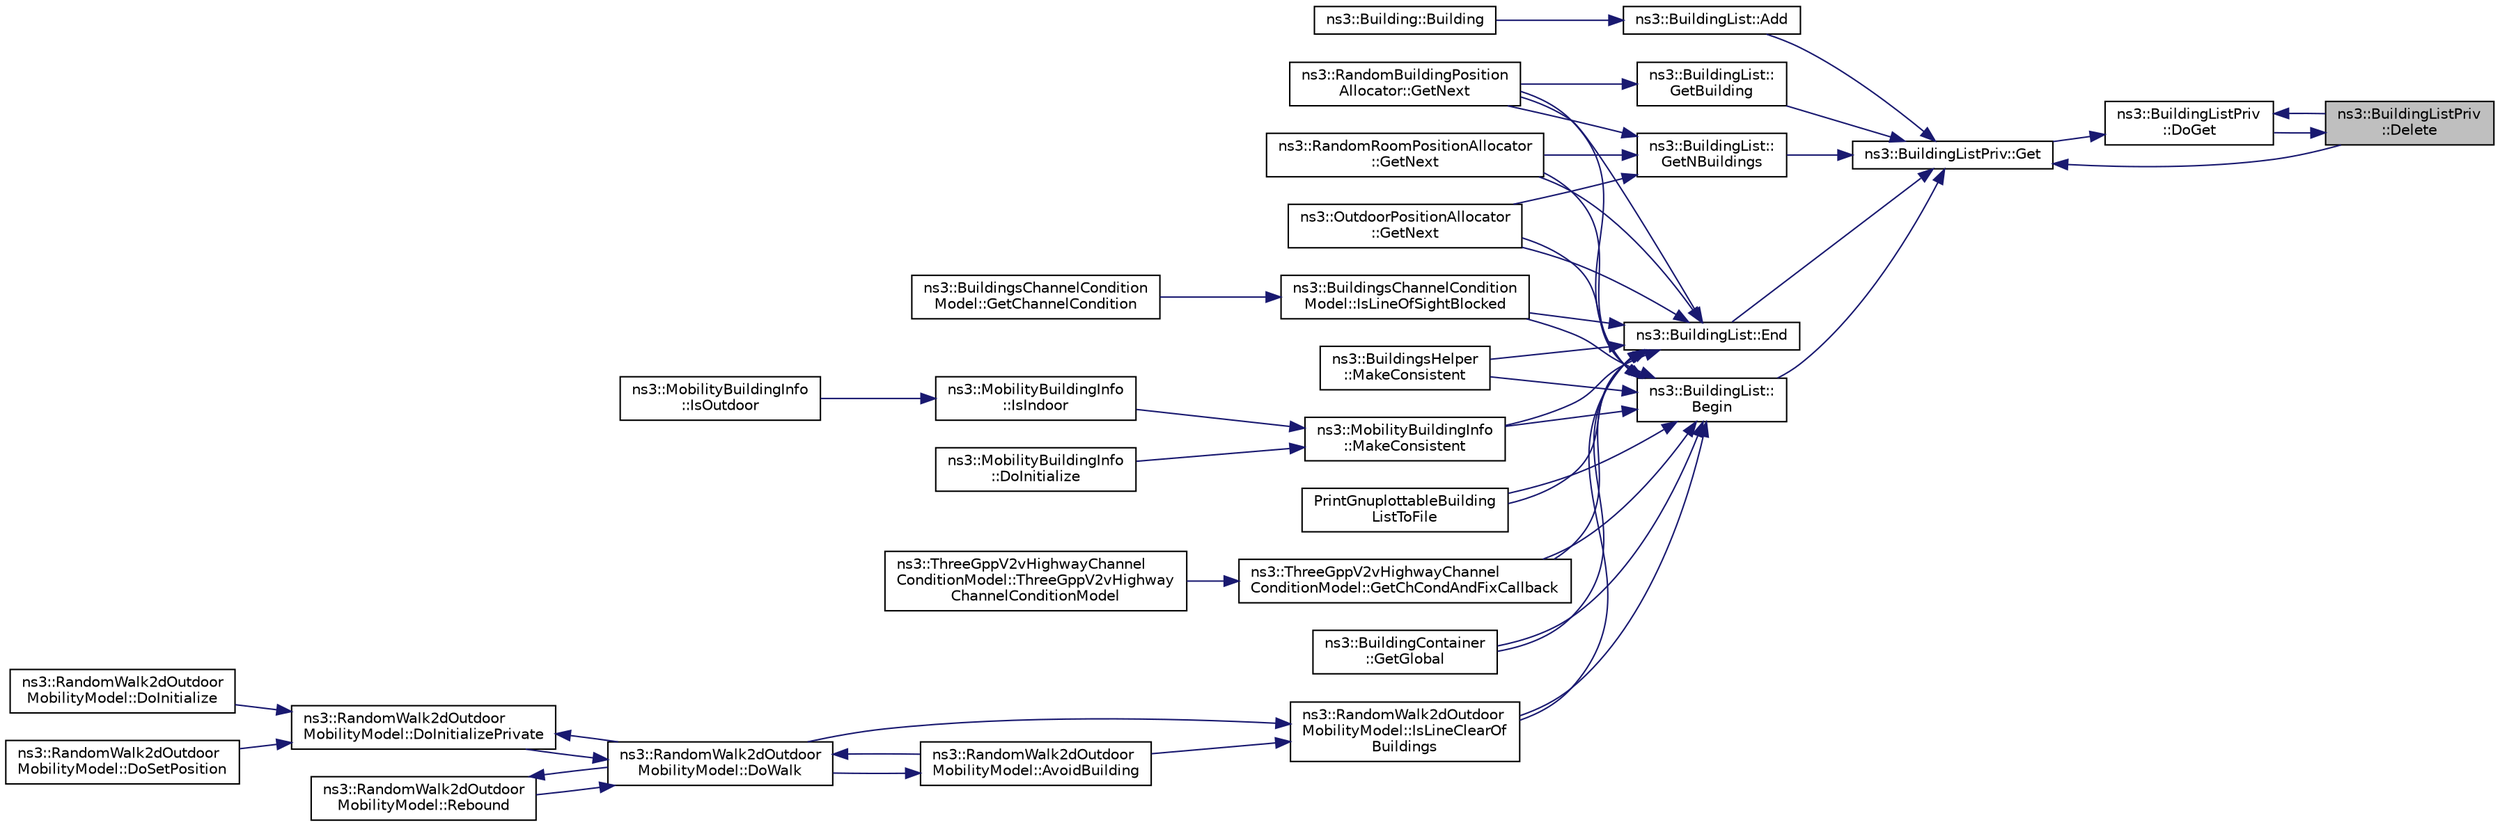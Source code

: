 digraph "ns3::BuildingListPriv::Delete"
{
 // LATEX_PDF_SIZE
  edge [fontname="Helvetica",fontsize="10",labelfontname="Helvetica",labelfontsize="10"];
  node [fontname="Helvetica",fontsize="10",shape=record];
  rankdir="RL";
  Node1 [label="ns3::BuildingListPriv\l::Delete",height=0.2,width=0.4,color="black", fillcolor="grey75", style="filled", fontcolor="black",tooltip=" "];
  Node1 -> Node2 [dir="back",color="midnightblue",fontsize="10",style="solid",fontname="Helvetica"];
  Node2 [label="ns3::BuildingListPriv\l::DoGet",height=0.2,width=0.4,color="black", fillcolor="white", style="filled",URL="$classns3_1_1_building_list_priv.html#a2cccdb7a1c13f0afc0809e1ea2bcbfeb",tooltip=" "];
  Node2 -> Node1 [dir="back",color="midnightblue",fontsize="10",style="solid",fontname="Helvetica"];
  Node2 -> Node3 [dir="back",color="midnightblue",fontsize="10",style="solid",fontname="Helvetica"];
  Node3 [label="ns3::BuildingListPriv::Get",height=0.2,width=0.4,color="black", fillcolor="white", style="filled",URL="$classns3_1_1_building_list_priv.html#aab33058ff56f83a387161cd50839227d",tooltip=" "];
  Node3 -> Node4 [dir="back",color="midnightblue",fontsize="10",style="solid",fontname="Helvetica"];
  Node4 [label="ns3::BuildingList::Add",height=0.2,width=0.4,color="black", fillcolor="white", style="filled",URL="$classns3_1_1_building_list.html#a742f48290b35f9979c8d4d3dc9717948",tooltip=" "];
  Node4 -> Node5 [dir="back",color="midnightblue",fontsize="10",style="solid",fontname="Helvetica"];
  Node5 [label="ns3::Building::Building",height=0.2,width=0.4,color="black", fillcolor="white", style="filled",URL="$classns3_1_1_building.html#a084396234ba491e17b34896481101cd9",tooltip="Create a zero-sized building located at coordinates (0.0,0.0,0.0) and with 1 floors and 1 room."];
  Node3 -> Node6 [dir="back",color="midnightblue",fontsize="10",style="solid",fontname="Helvetica"];
  Node6 [label="ns3::BuildingList::\lBegin",height=0.2,width=0.4,color="black", fillcolor="white", style="filled",URL="$classns3_1_1_building_list.html#adbb122872e11541e930f0a3afa70a479",tooltip=" "];
  Node6 -> Node7 [dir="back",color="midnightblue",fontsize="10",style="solid",fontname="Helvetica"];
  Node7 [label="ns3::ThreeGppV2vHighwayChannel\lConditionModel::GetChCondAndFixCallback",height=0.2,width=0.4,color="black", fillcolor="white", style="filled",URL="$classns3_1_1_three_gpp_v2v_highway_channel_condition_model.html#af29f5cdfe70497cda52d6772a02c408d",tooltip="Get the channel condition and redirect the callback ComputeChCond to GetChaCondWithBuildings or to Ge..."];
  Node7 -> Node8 [dir="back",color="midnightblue",fontsize="10",style="solid",fontname="Helvetica"];
  Node8 [label="ns3::ThreeGppV2vHighwayChannel\lConditionModel::ThreeGppV2vHighway\lChannelConditionModel",height=0.2,width=0.4,color="black", fillcolor="white", style="filled",URL="$classns3_1_1_three_gpp_v2v_highway_channel_condition_model.html#a8bf2e2c97a49ea709475486c38a3ed4a",tooltip="Constructor for the ThreeGppV2vHighwayChannelConditionModel class."];
  Node6 -> Node9 [dir="back",color="midnightblue",fontsize="10",style="solid",fontname="Helvetica"];
  Node9 [label="ns3::BuildingContainer\l::GetGlobal",height=0.2,width=0.4,color="black", fillcolor="white", style="filled",URL="$classns3_1_1_building_container.html#aeb981db901ebe02e4924de538191f09c",tooltip="Create a BuildingContainer that contains a list of all buildings stored in the ns3::BuildingList."];
  Node6 -> Node10 [dir="back",color="midnightblue",fontsize="10",style="solid",fontname="Helvetica"];
  Node10 [label="ns3::RandomBuildingPosition\lAllocator::GetNext",height=0.2,width=0.4,color="black", fillcolor="white", style="filled",URL="$classns3_1_1_random_building_position_allocator.html#acc13be0f1574919de88528c1189aea0e",tooltip=" "];
  Node6 -> Node11 [dir="back",color="midnightblue",fontsize="10",style="solid",fontname="Helvetica"];
  Node11 [label="ns3::OutdoorPositionAllocator\l::GetNext",height=0.2,width=0.4,color="black", fillcolor="white", style="filled",URL="$classns3_1_1_outdoor_position_allocator.html#a4689f0a076879c165213b5747eb666de",tooltip=" "];
  Node6 -> Node12 [dir="back",color="midnightblue",fontsize="10",style="solid",fontname="Helvetica"];
  Node12 [label="ns3::RandomRoomPositionAllocator\l::GetNext",height=0.2,width=0.4,color="black", fillcolor="white", style="filled",URL="$classns3_1_1_random_room_position_allocator.html#afb06193f6fb4d4e1c9febd1f8c884294",tooltip=" "];
  Node6 -> Node13 [dir="back",color="midnightblue",fontsize="10",style="solid",fontname="Helvetica"];
  Node13 [label="ns3::RandomWalk2dOutdoor\lMobilityModel::IsLineClearOf\lBuildings",height=0.2,width=0.4,color="black", fillcolor="white", style="filled",URL="$classns3_1_1_random_walk2d_outdoor_mobility_model.html#a8f72f7cdd3b550cfbf379a9bb4131e75",tooltip="Check if there is a building between two positions (or if the nextPosition is inside a building)."];
  Node13 -> Node14 [dir="back",color="midnightblue",fontsize="10",style="solid",fontname="Helvetica"];
  Node14 [label="ns3::RandomWalk2dOutdoor\lMobilityModel::AvoidBuilding",height=0.2,width=0.4,color="black", fillcolor="white", style="filled",URL="$classns3_1_1_random_walk2d_outdoor_mobility_model.html#a05a7121624c2bfbe7d1e29199e025105",tooltip="Avoid a building."];
  Node14 -> Node15 [dir="back",color="midnightblue",fontsize="10",style="solid",fontname="Helvetica"];
  Node15 [label="ns3::RandomWalk2dOutdoor\lMobilityModel::DoWalk",height=0.2,width=0.4,color="black", fillcolor="white", style="filled",URL="$classns3_1_1_random_walk2d_outdoor_mobility_model.html#a63ebca7a4a83b193c354a5464937e03c",tooltip="Walk according to position and velocity, until distance is reached, time is reached,..."];
  Node15 -> Node14 [dir="back",color="midnightblue",fontsize="10",style="solid",fontname="Helvetica"];
  Node15 -> Node16 [dir="back",color="midnightblue",fontsize="10",style="solid",fontname="Helvetica"];
  Node16 [label="ns3::RandomWalk2dOutdoor\lMobilityModel::DoInitializePrivate",height=0.2,width=0.4,color="black", fillcolor="white", style="filled",URL="$classns3_1_1_random_walk2d_outdoor_mobility_model.html#a39ee7621a685f4830826422d8b53cd99",tooltip="Perform initialization of the object before MobilityModel::DoInitialize ()"];
  Node16 -> Node17 [dir="back",color="midnightblue",fontsize="10",style="solid",fontname="Helvetica"];
  Node17 [label="ns3::RandomWalk2dOutdoor\lMobilityModel::DoInitialize",height=0.2,width=0.4,color="black", fillcolor="white", style="filled",URL="$classns3_1_1_random_walk2d_outdoor_mobility_model.html#a696a4be370bc98059dfa1e70492d91de",tooltip="Initialize() implementation."];
  Node16 -> Node18 [dir="back",color="midnightblue",fontsize="10",style="solid",fontname="Helvetica"];
  Node18 [label="ns3::RandomWalk2dOutdoor\lMobilityModel::DoSetPosition",height=0.2,width=0.4,color="black", fillcolor="white", style="filled",URL="$classns3_1_1_random_walk2d_outdoor_mobility_model.html#aca4f9034c94849ec4d724423ae4ed696",tooltip=" "];
  Node16 -> Node15 [dir="back",color="midnightblue",fontsize="10",style="solid",fontname="Helvetica"];
  Node15 -> Node19 [dir="back",color="midnightblue",fontsize="10",style="solid",fontname="Helvetica"];
  Node19 [label="ns3::RandomWalk2dOutdoor\lMobilityModel::Rebound",height=0.2,width=0.4,color="black", fillcolor="white", style="filled",URL="$classns3_1_1_random_walk2d_outdoor_mobility_model.html#a52d0d6108e2c65240e9844b47742d7c5",tooltip="Performs the rebound of the node if it reaches a boundary."];
  Node19 -> Node15 [dir="back",color="midnightblue",fontsize="10",style="solid",fontname="Helvetica"];
  Node13 -> Node15 [dir="back",color="midnightblue",fontsize="10",style="solid",fontname="Helvetica"];
  Node6 -> Node20 [dir="back",color="midnightblue",fontsize="10",style="solid",fontname="Helvetica"];
  Node20 [label="ns3::BuildingsChannelCondition\lModel::IsLineOfSightBlocked",height=0.2,width=0.4,color="black", fillcolor="white", style="filled",URL="$classns3_1_1_buildings_channel_condition_model.html#a3b97a7666596f013e8e59e42ca93d756",tooltip="Checks if the line of sight between position l1 and position l2 is blocked by a building."];
  Node20 -> Node21 [dir="back",color="midnightblue",fontsize="10",style="solid",fontname="Helvetica"];
  Node21 [label="ns3::BuildingsChannelCondition\lModel::GetChannelCondition",height=0.2,width=0.4,color="black", fillcolor="white", style="filled",URL="$classns3_1_1_buildings_channel_condition_model.html#a33a93a848acc2fb6ba1c09648c12bc50",tooltip="Computes the condition of the channel between a and b."];
  Node6 -> Node22 [dir="back",color="midnightblue",fontsize="10",style="solid",fontname="Helvetica"];
  Node22 [label="ns3::BuildingsHelper\l::MakeConsistent",height=0.2,width=0.4,color="black", fillcolor="white", style="filled",URL="$classns3_1_1_buildings_helper.html#a08f7a5049843eb192e11a17a48c3bc1c",tooltip="Make the given mobility model consistent, by determining whether its position falls inside any of the..."];
  Node6 -> Node23 [dir="back",color="midnightblue",fontsize="10",style="solid",fontname="Helvetica"];
  Node23 [label="ns3::MobilityBuildingInfo\l::MakeConsistent",height=0.2,width=0.4,color="black", fillcolor="white", style="filled",URL="$classns3_1_1_mobility_building_info.html#ad6d5725d5ed16f0d4d611cb8acf0ee42",tooltip="Make the given mobility model consistent, by determining whether its position falls inside any of the..."];
  Node23 -> Node24 [dir="back",color="midnightblue",fontsize="10",style="solid",fontname="Helvetica"];
  Node24 [label="ns3::MobilityBuildingInfo\l::DoInitialize",height=0.2,width=0.4,color="black", fillcolor="white", style="filled",URL="$classns3_1_1_mobility_building_info.html#a53bd5cd4d3d36ca5e5ece78e9b59e702",tooltip="Initialize() implementation."];
  Node23 -> Node25 [dir="back",color="midnightblue",fontsize="10",style="solid",fontname="Helvetica"];
  Node25 [label="ns3::MobilityBuildingInfo\l::IsIndoor",height=0.2,width=0.4,color="black", fillcolor="white", style="filled",URL="$classns3_1_1_mobility_building_info.html#a2bba20054cc48efcca2d5e0c46f8171c",tooltip="Is indoor method."];
  Node25 -> Node26 [dir="back",color="midnightblue",fontsize="10",style="solid",fontname="Helvetica"];
  Node26 [label="ns3::MobilityBuildingInfo\l::IsOutdoor",height=0.2,width=0.4,color="black", fillcolor="white", style="filled",URL="$classns3_1_1_mobility_building_info.html#ae7fba237e7e3eaf40139bec948ec238a",tooltip="Is outdoor function."];
  Node6 -> Node27 [dir="back",color="midnightblue",fontsize="10",style="solid",fontname="Helvetica"];
  Node27 [label="PrintGnuplottableBuilding\lListToFile",height=0.2,width=0.4,color="black", fillcolor="white", style="filled",URL="$three-gpp-v2v-channel-example_8cc.html#aa3ac76c624e240e8ea6e415ff2289b4b",tooltip="Generates a GNU-plottable file representig the buildings deployed in the scenario."];
  Node3 -> Node1 [dir="back",color="midnightblue",fontsize="10",style="solid",fontname="Helvetica"];
  Node3 -> Node28 [dir="back",color="midnightblue",fontsize="10",style="solid",fontname="Helvetica"];
  Node28 [label="ns3::BuildingList::End",height=0.2,width=0.4,color="black", fillcolor="white", style="filled",URL="$classns3_1_1_building_list.html#abc6b941dbb194efb9f00352cc6b3db65",tooltip=" "];
  Node28 -> Node7 [dir="back",color="midnightblue",fontsize="10",style="solid",fontname="Helvetica"];
  Node28 -> Node9 [dir="back",color="midnightblue",fontsize="10",style="solid",fontname="Helvetica"];
  Node28 -> Node10 [dir="back",color="midnightblue",fontsize="10",style="solid",fontname="Helvetica"];
  Node28 -> Node11 [dir="back",color="midnightblue",fontsize="10",style="solid",fontname="Helvetica"];
  Node28 -> Node12 [dir="back",color="midnightblue",fontsize="10",style="solid",fontname="Helvetica"];
  Node28 -> Node13 [dir="back",color="midnightblue",fontsize="10",style="solid",fontname="Helvetica"];
  Node28 -> Node20 [dir="back",color="midnightblue",fontsize="10",style="solid",fontname="Helvetica"];
  Node28 -> Node22 [dir="back",color="midnightblue",fontsize="10",style="solid",fontname="Helvetica"];
  Node28 -> Node23 [dir="back",color="midnightblue",fontsize="10",style="solid",fontname="Helvetica"];
  Node28 -> Node27 [dir="back",color="midnightblue",fontsize="10",style="solid",fontname="Helvetica"];
  Node3 -> Node29 [dir="back",color="midnightblue",fontsize="10",style="solid",fontname="Helvetica"];
  Node29 [label="ns3::BuildingList::\lGetBuilding",height=0.2,width=0.4,color="black", fillcolor="white", style="filled",URL="$classns3_1_1_building_list.html#a206588dcc04671d3607381622233d0e0",tooltip=" "];
  Node29 -> Node10 [dir="back",color="midnightblue",fontsize="10",style="solid",fontname="Helvetica"];
  Node3 -> Node30 [dir="back",color="midnightblue",fontsize="10",style="solid",fontname="Helvetica"];
  Node30 [label="ns3::BuildingList::\lGetNBuildings",height=0.2,width=0.4,color="black", fillcolor="white", style="filled",URL="$classns3_1_1_building_list.html#a80e3d43b64f35c4f98ecfcef9a5d9a9c",tooltip=" "];
  Node30 -> Node10 [dir="back",color="midnightblue",fontsize="10",style="solid",fontname="Helvetica"];
  Node30 -> Node11 [dir="back",color="midnightblue",fontsize="10",style="solid",fontname="Helvetica"];
  Node30 -> Node12 [dir="back",color="midnightblue",fontsize="10",style="solid",fontname="Helvetica"];
}
